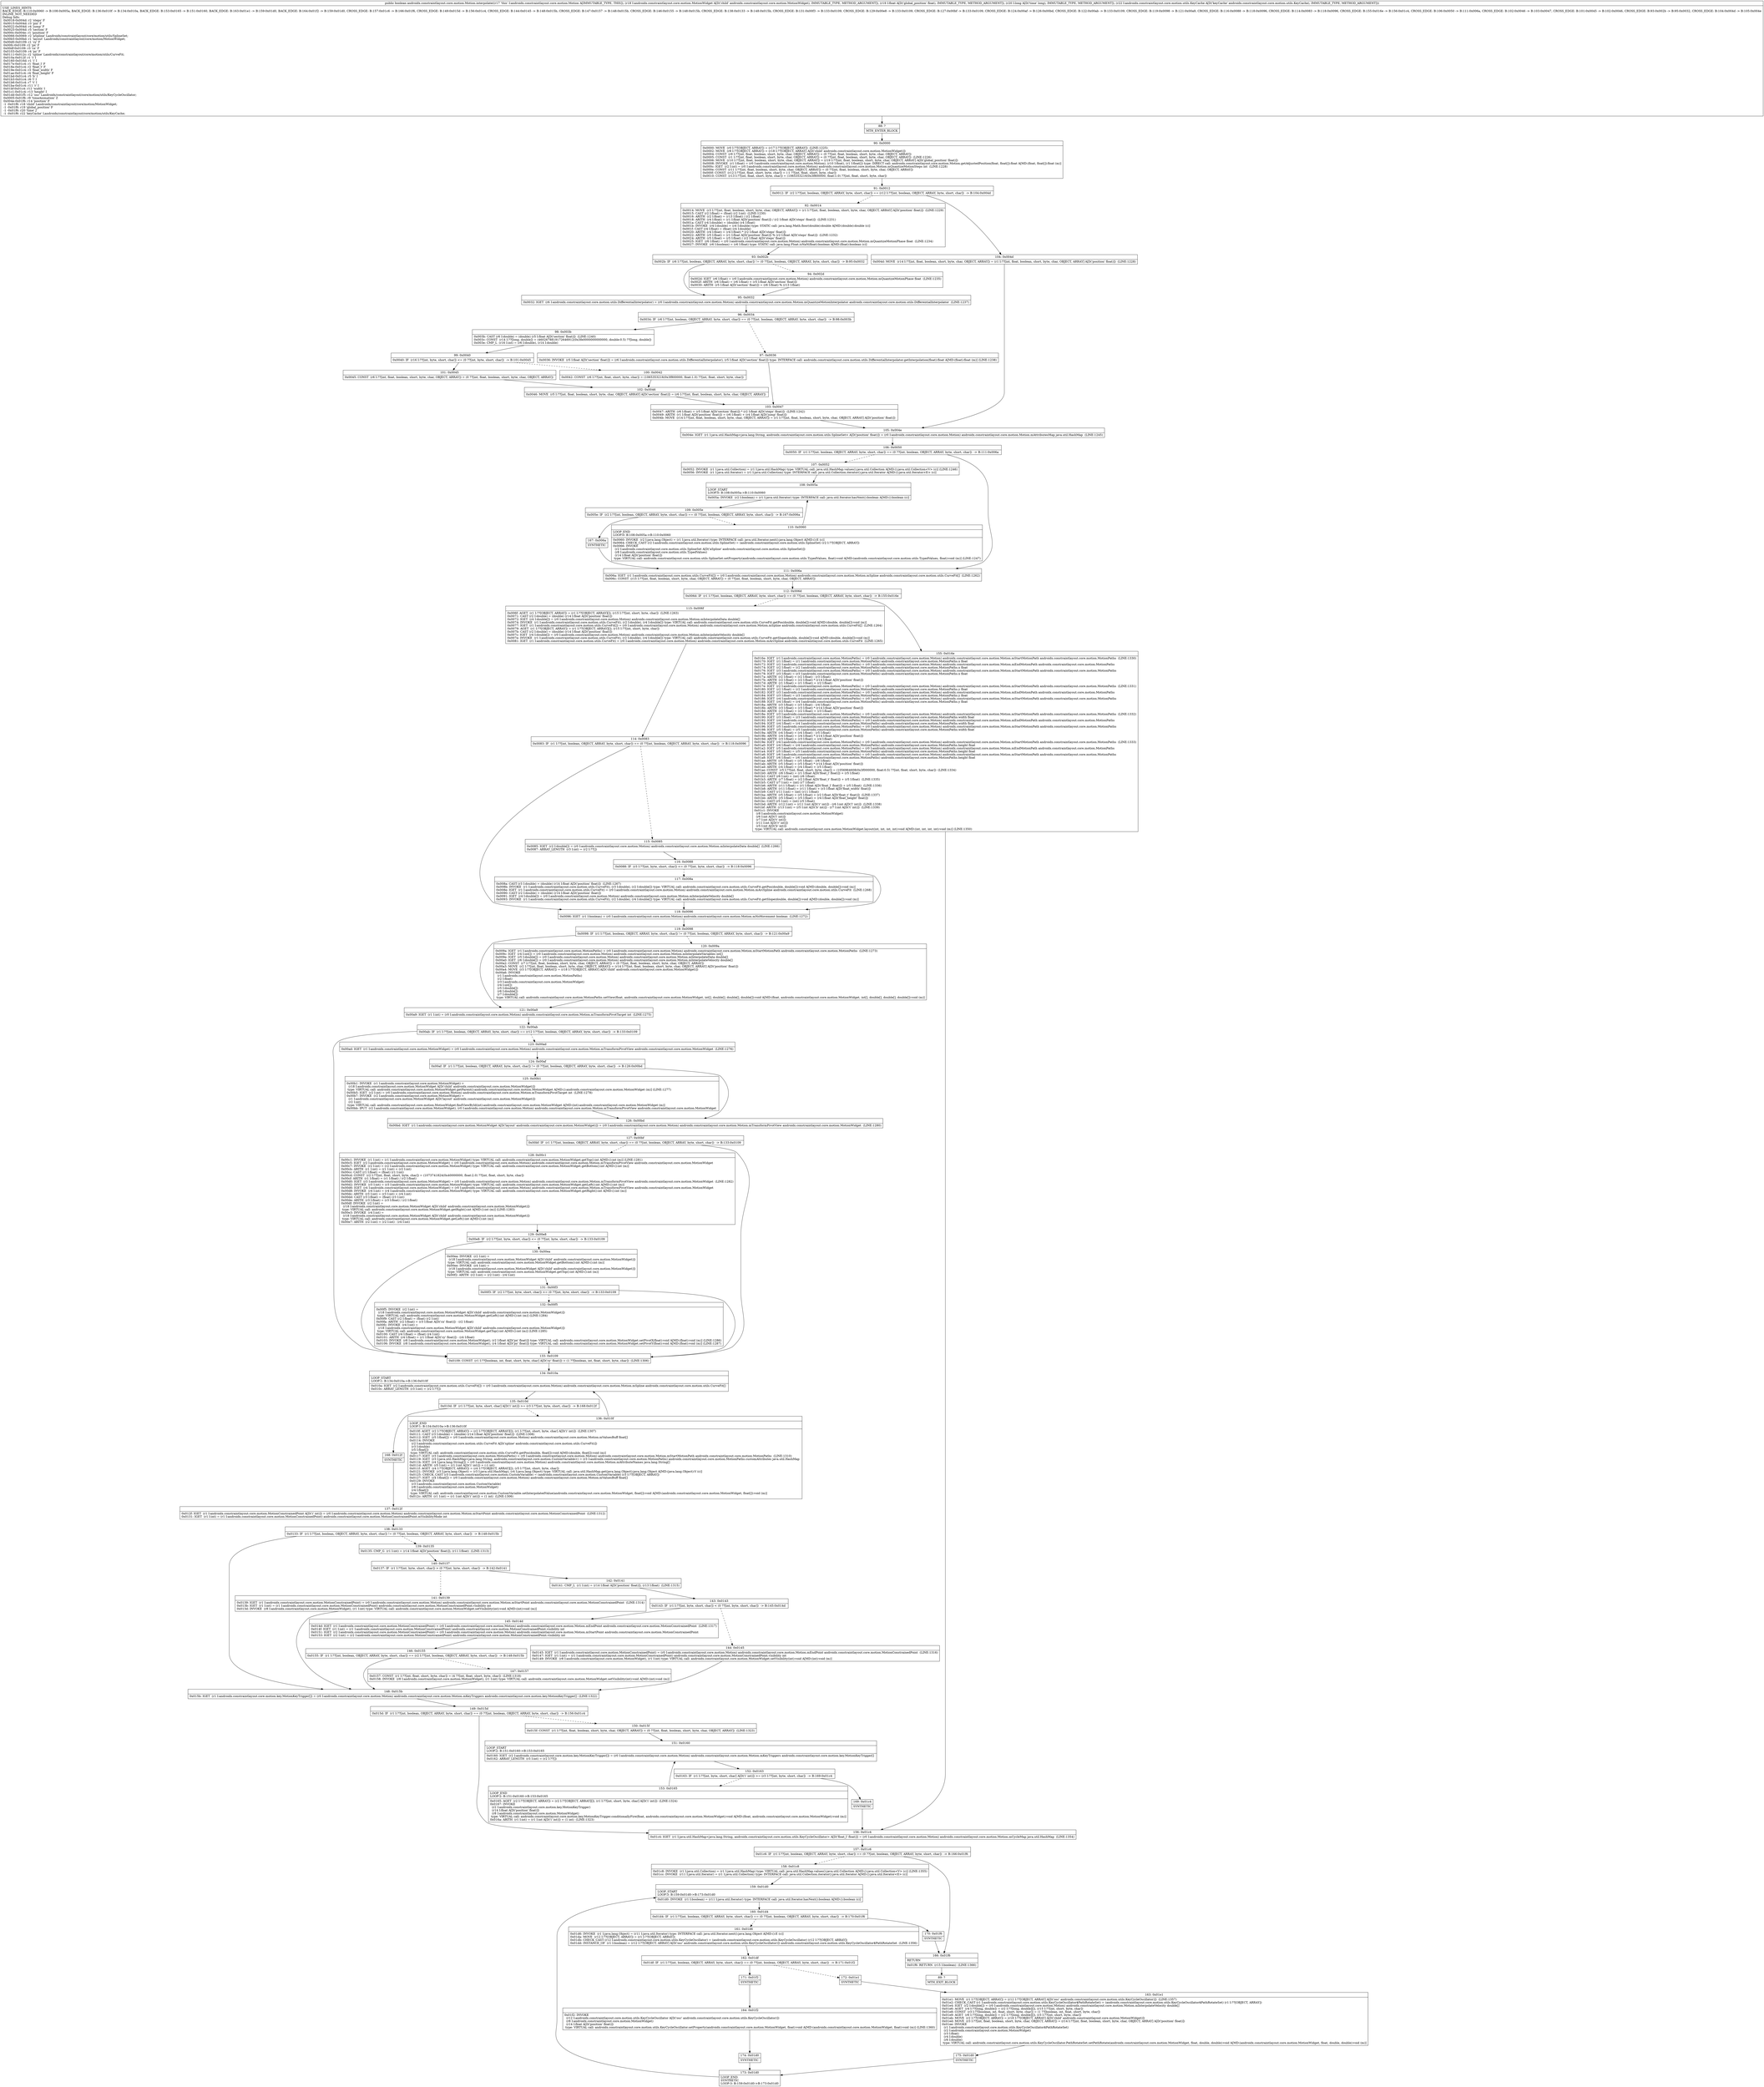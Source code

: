 digraph "CFG forandroidx.constraintlayout.core.motion.Motion.interpolate(Landroidx\/constraintlayout\/core\/motion\/MotionWidget;FJLandroidx\/constraintlayout\/core\/motion\/utils\/KeyCache;)Z" {
Node_88 [shape=record,label="{88\:\ ?|MTH_ENTER_BLOCK\l}"];
Node_90 [shape=record,label="{90\:\ 0x0000|0x0000: MOVE  (r0 I:??[OBJECT, ARRAY]) = (r17 I:??[OBJECT, ARRAY])  (LINE:1225)\l0x0002: MOVE  (r8 I:??[OBJECT, ARRAY]) = (r18 I:??[OBJECT, ARRAY] A[D('child' androidx.constraintlayout.core.motion.MotionWidget)]) \l0x0004: CONST  (r9 I:??[int, float, boolean, short, byte, char, OBJECT, ARRAY]) = (0 ??[int, float, boolean, short, byte, char, OBJECT, ARRAY]) \l0x0005: CONST  (r1 I:??[int, float, boolean, short, byte, char, OBJECT, ARRAY]) = (0 ??[int, float, boolean, short, byte, char, OBJECT, ARRAY])  (LINE:1226)\l0x0006: MOVE  (r10 I:??[int, float, boolean, short, byte, char, OBJECT, ARRAY]) = (r19 I:??[int, float, boolean, short, byte, char, OBJECT, ARRAY] A[D('global_position' float)]) \l0x0008: INVOKE  (r1 I:float) = (r0 I:androidx.constraintlayout.core.motion.Motion), (r10 I:float), (r1 I:float[]) type: DIRECT call: androidx.constraintlayout.core.motion.Motion.getAdjustedPosition(float, float[]):float A[MD:(float, float[]):float (m)]\l0x000c: IGET  (r2 I:int) = (r0 I:androidx.constraintlayout.core.motion.Motion) androidx.constraintlayout.core.motion.Motion.mQuantizeMotionSteps int  (LINE:1228)\l0x000e: CONST  (r11 I:??[int, float, boolean, short, byte, char, OBJECT, ARRAY]) = (0 ??[int, float, boolean, short, byte, char, OBJECT, ARRAY]) \l0x000f: CONST  (r12 I:??[int, float, short, byte, char]) = (\-1 ??[int, float, short, byte, char]) \l0x0010: CONST  (r13 I:??[int, float, short, byte, char]) = (1065353216(0x3f800000, float:1.0) ??[int, float, short, byte, char]) \l}"];
Node_91 [shape=record,label="{91\:\ 0x0012|0x0012: IF  (r2 I:??[int, boolean, OBJECT, ARRAY, byte, short, char]) == (r12 I:??[int, boolean, OBJECT, ARRAY, byte, short, char])  \-\> B:104:0x004d \l}"];
Node_92 [shape=record,label="{92\:\ 0x0014|0x0014: MOVE  (r3 I:??[int, float, boolean, short, byte, char, OBJECT, ARRAY]) = (r1 I:??[int, float, boolean, short, byte, char, OBJECT, ARRAY] A[D('position' float)])  (LINE:1229)\l0x0015: CAST (r2 I:float) = (float) (r2 I:int)  (LINE:1230)\l0x0016: ARITH  (r2 I:float) = (r13 I:float) \/ (r2 I:float) \l0x0018: ARITH  (r4 I:float) = (r1 I:float A[D('position' float)]) \/ (r2 I:float A[D('steps' float)])  (LINE:1231)\l0x001a: CAST (r4 I:double) = (double) (r4 I:float) \l0x001b: INVOKE  (r4 I:double) = (r4 I:double) type: STATIC call: java.lang.Math.floor(double):double A[MD:(double):double (c)]\l0x001f: CAST (r4 I:float) = (float) (r4 I:double) \l0x0020: ARITH  (r4 I:float) = (r4 I:float) * (r2 I:float A[D('steps' float)]) \l0x0022: ARITH  (r5 I:float) = (r1 I:float A[D('position' float)]) % (r2 I:float A[D('steps' float)])  (LINE:1232)\l0x0024: ARITH  (r5 I:float) = (r5 I:float) \/ (r2 I:float A[D('steps' float)]) \l0x0025: IGET  (r6 I:float) = (r0 I:androidx.constraintlayout.core.motion.Motion) androidx.constraintlayout.core.motion.Motion.mQuantizeMotionPhase float  (LINE:1234)\l0x0027: INVOKE  (r6 I:boolean) = (r6 I:float) type: STATIC call: java.lang.Float.isNaN(float):boolean A[MD:(float):boolean (c)]\l}"];
Node_93 [shape=record,label="{93\:\ 0x002b|0x002b: IF  (r6 I:??[int, boolean, OBJECT, ARRAY, byte, short, char]) != (0 ??[int, boolean, OBJECT, ARRAY, byte, short, char])  \-\> B:95:0x0032 \l}"];
Node_94 [shape=record,label="{94\:\ 0x002d|0x002d: IGET  (r6 I:float) = (r0 I:androidx.constraintlayout.core.motion.Motion) androidx.constraintlayout.core.motion.Motion.mQuantizeMotionPhase float  (LINE:1235)\l0x002f: ARITH  (r6 I:float) = (r6 I:float) + (r5 I:float A[D('section' float)]) \l0x0030: ARITH  (r5 I:float A[D('section' float)]) = (r6 I:float) % (r13 I:float) \l}"];
Node_95 [shape=record,label="{95\:\ 0x0032|0x0032: IGET  (r6 I:androidx.constraintlayout.core.motion.utils.DifferentialInterpolator) = (r0 I:androidx.constraintlayout.core.motion.Motion) androidx.constraintlayout.core.motion.Motion.mQuantizeMotionInterpolator androidx.constraintlayout.core.motion.utils.DifferentialInterpolator  (LINE:1237)\l}"];
Node_96 [shape=record,label="{96\:\ 0x0034|0x0034: IF  (r6 I:??[int, boolean, OBJECT, ARRAY, byte, short, char]) == (0 ??[int, boolean, OBJECT, ARRAY, byte, short, char])  \-\> B:98:0x003b \l}"];
Node_97 [shape=record,label="{97\:\ 0x0036|0x0036: INVOKE  (r5 I:float A[D('section' float)]) = (r6 I:androidx.constraintlayout.core.motion.utils.DifferentialInterpolator), (r5 I:float A[D('section' float)]) type: INTERFACE call: androidx.constraintlayout.core.motion.utils.DifferentialInterpolator.getInterpolation(float):float A[MD:(float):float (m)] (LINE:1238)\l}"];
Node_103 [shape=record,label="{103\:\ 0x0047|0x0047: ARITH  (r6 I:float) = (r5 I:float A[D('section' float)]) * (r2 I:float A[D('steps' float)])  (LINE:1242)\l0x0049: ARITH  (r1 I:float A[D('position' float)]) = (r6 I:float) + (r4 I:float A[D('jump' float)]) \l0x004b: MOVE  (r14 I:??[int, float, boolean, short, byte, char, OBJECT, ARRAY]) = (r1 I:??[int, float, boolean, short, byte, char, OBJECT, ARRAY] A[D('position' float)]) \l}"];
Node_105 [shape=record,label="{105\:\ 0x004e|0x004e: IGET  (r1 I:java.util.HashMap\<java.lang.String, androidx.constraintlayout.core.motion.utils.SplineSet\> A[D('position' float)]) = (r0 I:androidx.constraintlayout.core.motion.Motion) androidx.constraintlayout.core.motion.Motion.mAttributesMap java.util.HashMap  (LINE:1245)\l}"];
Node_106 [shape=record,label="{106\:\ 0x0050|0x0050: IF  (r1 I:??[int, boolean, OBJECT, ARRAY, byte, short, char]) == (0 ??[int, boolean, OBJECT, ARRAY, byte, short, char])  \-\> B:111:0x006a \l}"];
Node_107 [shape=record,label="{107\:\ 0x0052|0x0052: INVOKE  (r1 I:java.util.Collection) = (r1 I:java.util.HashMap) type: VIRTUAL call: java.util.HashMap.values():java.util.Collection A[MD:():java.util.Collection\<V\> (c)] (LINE:1246)\l0x0056: INVOKE  (r1 I:java.util.Iterator) = (r1 I:java.util.Collection) type: INTERFACE call: java.util.Collection.iterator():java.util.Iterator A[MD:():java.util.Iterator\<E\> (c)]\l}"];
Node_108 [shape=record,label="{108\:\ 0x005a|LOOP_START\lLOOP:0: B:108:0x005a\-\>B:110:0x0060\l|0x005a: INVOKE  (r2 I:boolean) = (r1 I:java.util.Iterator) type: INTERFACE call: java.util.Iterator.hasNext():boolean A[MD:():boolean (c)]\l}"];
Node_109 [shape=record,label="{109\:\ 0x005e|0x005e: IF  (r2 I:??[int, boolean, OBJECT, ARRAY, byte, short, char]) == (0 ??[int, boolean, OBJECT, ARRAY, byte, short, char])  \-\> B:167:0x006a \l}"];
Node_110 [shape=record,label="{110\:\ 0x0060|LOOP_END\lLOOP:0: B:108:0x005a\-\>B:110:0x0060\l|0x0060: INVOKE  (r2 I:java.lang.Object) = (r1 I:java.util.Iterator) type: INTERFACE call: java.util.Iterator.next():java.lang.Object A[MD:():E (c)]\l0x0064: CHECK_CAST (r2 I:androidx.constraintlayout.core.motion.utils.SplineSet) = (androidx.constraintlayout.core.motion.utils.SplineSet) (r2 I:??[OBJECT, ARRAY]) \l0x0066: INVOKE  \l  (r2 I:androidx.constraintlayout.core.motion.utils.SplineSet A[D('aSpline' androidx.constraintlayout.core.motion.utils.SplineSet)])\l  (r8 I:androidx.constraintlayout.core.motion.utils.TypedValues)\l  (r14 I:float A[D('position' float)])\l type: VIRTUAL call: androidx.constraintlayout.core.motion.utils.SplineSet.setProperty(androidx.constraintlayout.core.motion.utils.TypedValues, float):void A[MD:(androidx.constraintlayout.core.motion.utils.TypedValues, float):void (m)] (LINE:1247)\l}"];
Node_167 [shape=record,label="{167\:\ 0x006a|SYNTHETIC\l}"];
Node_111 [shape=record,label="{111\:\ 0x006a|0x006a: IGET  (r1 I:androidx.constraintlayout.core.motion.utils.CurveFit[]) = (r0 I:androidx.constraintlayout.core.motion.Motion) androidx.constraintlayout.core.motion.Motion.mSpline androidx.constraintlayout.core.motion.utils.CurveFit[]  (LINE:1262)\l0x006c: CONST  (r15 I:??[int, float, boolean, short, byte, char, OBJECT, ARRAY]) = (0 ??[int, float, boolean, short, byte, char, OBJECT, ARRAY]) \l}"];
Node_112 [shape=record,label="{112\:\ 0x006d|0x006d: IF  (r1 I:??[int, boolean, OBJECT, ARRAY, byte, short, char]) == (0 ??[int, boolean, OBJECT, ARRAY, byte, short, char])  \-\> B:155:0x016e \l}"];
Node_113 [shape=record,label="{113\:\ 0x006f|0x006f: AGET  (r1 I:??[OBJECT, ARRAY]) = (r1 I:??[OBJECT, ARRAY][]), (r15 I:??[int, short, byte, char])  (LINE:1263)\l0x0071: CAST (r2 I:double) = (double) (r14 I:float A[D('position' float)]) \l0x0072: IGET  (r4 I:double[]) = (r0 I:androidx.constraintlayout.core.motion.Motion) androidx.constraintlayout.core.motion.Motion.mInterpolateData double[] \l0x0074: INVOKE  (r1 I:androidx.constraintlayout.core.motion.utils.CurveFit), (r2 I:double), (r4 I:double[]) type: VIRTUAL call: androidx.constraintlayout.core.motion.utils.CurveFit.getPos(double, double[]):void A[MD:(double, double[]):void (m)]\l0x0077: IGET  (r1 I:androidx.constraintlayout.core.motion.utils.CurveFit[]) = (r0 I:androidx.constraintlayout.core.motion.Motion) androidx.constraintlayout.core.motion.Motion.mSpline androidx.constraintlayout.core.motion.utils.CurveFit[]  (LINE:1264)\l0x0079: AGET  (r1 I:??[OBJECT, ARRAY]) = (r1 I:??[OBJECT, ARRAY][]), (r15 I:??[int, short, byte, char]) \l0x007b: CAST (r2 I:double) = (double) (r14 I:float A[D('position' float)]) \l0x007c: IGET  (r4 I:double[]) = (r0 I:androidx.constraintlayout.core.motion.Motion) androidx.constraintlayout.core.motion.Motion.mInterpolateVelocity double[] \l0x007e: INVOKE  (r1 I:androidx.constraintlayout.core.motion.utils.CurveFit), (r2 I:double), (r4 I:double[]) type: VIRTUAL call: androidx.constraintlayout.core.motion.utils.CurveFit.getSlope(double, double[]):void A[MD:(double, double[]):void (m)]\l0x0081: IGET  (r1 I:androidx.constraintlayout.core.motion.utils.CurveFit) = (r0 I:androidx.constraintlayout.core.motion.Motion) androidx.constraintlayout.core.motion.Motion.mArcSpline androidx.constraintlayout.core.motion.utils.CurveFit  (LINE:1265)\l}"];
Node_114 [shape=record,label="{114\:\ 0x0083|0x0083: IF  (r1 I:??[int, boolean, OBJECT, ARRAY, byte, short, char]) == (0 ??[int, boolean, OBJECT, ARRAY, byte, short, char])  \-\> B:118:0x0096 \l}"];
Node_115 [shape=record,label="{115\:\ 0x0085|0x0085: IGET  (r2 I:double[]) = (r0 I:androidx.constraintlayout.core.motion.Motion) androidx.constraintlayout.core.motion.Motion.mInterpolateData double[]  (LINE:1266)\l0x0087: ARRAY_LENGTH  (r3 I:int) = (r2 I:??[]) \l}"];
Node_116 [shape=record,label="{116\:\ 0x0088|0x0088: IF  (r3 I:??[int, byte, short, char]) \<= (0 ??[int, byte, short, char])  \-\> B:118:0x0096 \l}"];
Node_117 [shape=record,label="{117\:\ 0x008a|0x008a: CAST (r3 I:double) = (double) (r14 I:float A[D('position' float)])  (LINE:1267)\l0x008b: INVOKE  (r1 I:androidx.constraintlayout.core.motion.utils.CurveFit), (r3 I:double), (r2 I:double[]) type: VIRTUAL call: androidx.constraintlayout.core.motion.utils.CurveFit.getPos(double, double[]):void A[MD:(double, double[]):void (m)]\l0x008e: IGET  (r1 I:androidx.constraintlayout.core.motion.utils.CurveFit) = (r0 I:androidx.constraintlayout.core.motion.Motion) androidx.constraintlayout.core.motion.Motion.mArcSpline androidx.constraintlayout.core.motion.utils.CurveFit  (LINE:1268)\l0x0090: CAST (r2 I:double) = (double) (r14 I:float A[D('position' float)]) \l0x0091: IGET  (r4 I:double[]) = (r0 I:androidx.constraintlayout.core.motion.Motion) androidx.constraintlayout.core.motion.Motion.mInterpolateVelocity double[] \l0x0093: INVOKE  (r1 I:androidx.constraintlayout.core.motion.utils.CurveFit), (r2 I:double), (r4 I:double[]) type: VIRTUAL call: androidx.constraintlayout.core.motion.utils.CurveFit.getSlope(double, double[]):void A[MD:(double, double[]):void (m)]\l}"];
Node_118 [shape=record,label="{118\:\ 0x0096|0x0096: IGET  (r1 I:boolean) = (r0 I:androidx.constraintlayout.core.motion.Motion) androidx.constraintlayout.core.motion.Motion.mNoMovement boolean  (LINE:1272)\l}"];
Node_119 [shape=record,label="{119\:\ 0x0098|0x0098: IF  (r1 I:??[int, boolean, OBJECT, ARRAY, byte, short, char]) != (0 ??[int, boolean, OBJECT, ARRAY, byte, short, char])  \-\> B:121:0x00a9 \l}"];
Node_120 [shape=record,label="{120\:\ 0x009a|0x009a: IGET  (r1 I:androidx.constraintlayout.core.motion.MotionPaths) = (r0 I:androidx.constraintlayout.core.motion.Motion) androidx.constraintlayout.core.motion.Motion.mStartMotionPath androidx.constraintlayout.core.motion.MotionPaths  (LINE:1273)\l0x009c: IGET  (r4 I:int[]) = (r0 I:androidx.constraintlayout.core.motion.Motion) androidx.constraintlayout.core.motion.Motion.mInterpolateVariables int[] \l0x009e: IGET  (r5 I:double[]) = (r0 I:androidx.constraintlayout.core.motion.Motion) androidx.constraintlayout.core.motion.Motion.mInterpolateData double[] \l0x00a0: IGET  (r6 I:double[]) = (r0 I:androidx.constraintlayout.core.motion.Motion) androidx.constraintlayout.core.motion.Motion.mInterpolateVelocity double[] \l0x00a2: CONST  (r7 I:??[int, float, boolean, short, byte, char, OBJECT, ARRAY]) = (0 ??[int, float, boolean, short, byte, char, OBJECT, ARRAY]) \l0x00a3: MOVE  (r2 I:??[int, float, boolean, short, byte, char, OBJECT, ARRAY]) = (r14 I:??[int, float, boolean, short, byte, char, OBJECT, ARRAY] A[D('position' float)]) \l0x00a4: MOVE  (r3 I:??[OBJECT, ARRAY]) = (r18 I:??[OBJECT, ARRAY] A[D('child' androidx.constraintlayout.core.motion.MotionWidget)]) \l0x00a6: INVOKE  \l  (r1 I:androidx.constraintlayout.core.motion.MotionPaths)\l  (r2 I:float)\l  (r3 I:androidx.constraintlayout.core.motion.MotionWidget)\l  (r4 I:int[])\l  (r5 I:double[])\l  (r6 I:double[])\l  (r7 I:double[])\l type: VIRTUAL call: androidx.constraintlayout.core.motion.MotionPaths.setView(float, androidx.constraintlayout.core.motion.MotionWidget, int[], double[], double[], double[]):void A[MD:(float, androidx.constraintlayout.core.motion.MotionWidget, int[], double[], double[], double[]):void (m)]\l}"];
Node_121 [shape=record,label="{121\:\ 0x00a9|0x00a9: IGET  (r1 I:int) = (r0 I:androidx.constraintlayout.core.motion.Motion) androidx.constraintlayout.core.motion.Motion.mTransformPivotTarget int  (LINE:1275)\l}"];
Node_122 [shape=record,label="{122\:\ 0x00ab|0x00ab: IF  (r1 I:??[int, boolean, OBJECT, ARRAY, byte, short, char]) == (r12 I:??[int, boolean, OBJECT, ARRAY, byte, short, char])  \-\> B:133:0x0109 \l}"];
Node_123 [shape=record,label="{123\:\ 0x00ad|0x00ad: IGET  (r1 I:androidx.constraintlayout.core.motion.MotionWidget) = (r0 I:androidx.constraintlayout.core.motion.Motion) androidx.constraintlayout.core.motion.Motion.mTransformPivotView androidx.constraintlayout.core.motion.MotionWidget  (LINE:1276)\l}"];
Node_124 [shape=record,label="{124\:\ 0x00af|0x00af: IF  (r1 I:??[int, boolean, OBJECT, ARRAY, byte, short, char]) != (0 ??[int, boolean, OBJECT, ARRAY, byte, short, char])  \-\> B:126:0x00bd \l}"];
Node_125 [shape=record,label="{125\:\ 0x00b1|0x00b1: INVOKE  (r1 I:androidx.constraintlayout.core.motion.MotionWidget) = \l  (r18 I:androidx.constraintlayout.core.motion.MotionWidget A[D('child' androidx.constraintlayout.core.motion.MotionWidget)])\l type: VIRTUAL call: androidx.constraintlayout.core.motion.MotionWidget.getParent():androidx.constraintlayout.core.motion.MotionWidget A[MD:():androidx.constraintlayout.core.motion.MotionWidget (m)] (LINE:1277)\l0x00b5: IGET  (r2 I:int) = (r0 I:androidx.constraintlayout.core.motion.Motion) androidx.constraintlayout.core.motion.Motion.mTransformPivotTarget int  (LINE:1278)\l0x00b7: INVOKE  (r2 I:androidx.constraintlayout.core.motion.MotionWidget) = \l  (r1 I:androidx.constraintlayout.core.motion.MotionWidget A[D('layout' androidx.constraintlayout.core.motion.MotionWidget)])\l  (r2 I:int)\l type: VIRTUAL call: androidx.constraintlayout.core.motion.MotionWidget.findViewById(int):androidx.constraintlayout.core.motion.MotionWidget A[MD:(int):androidx.constraintlayout.core.motion.MotionWidget (m)]\l0x00bb: IPUT  (r2 I:androidx.constraintlayout.core.motion.MotionWidget), (r0 I:androidx.constraintlayout.core.motion.Motion) androidx.constraintlayout.core.motion.Motion.mTransformPivotView androidx.constraintlayout.core.motion.MotionWidget \l}"];
Node_126 [shape=record,label="{126\:\ 0x00bd|0x00bd: IGET  (r1 I:androidx.constraintlayout.core.motion.MotionWidget A[D('layout' androidx.constraintlayout.core.motion.MotionWidget)]) = (r0 I:androidx.constraintlayout.core.motion.Motion) androidx.constraintlayout.core.motion.Motion.mTransformPivotView androidx.constraintlayout.core.motion.MotionWidget  (LINE:1280)\l}"];
Node_127 [shape=record,label="{127\:\ 0x00bf|0x00bf: IF  (r1 I:??[int, boolean, OBJECT, ARRAY, byte, short, char]) == (0 ??[int, boolean, OBJECT, ARRAY, byte, short, char])  \-\> B:133:0x0109 \l}"];
Node_128 [shape=record,label="{128\:\ 0x00c1|0x00c1: INVOKE  (r1 I:int) = (r1 I:androidx.constraintlayout.core.motion.MotionWidget) type: VIRTUAL call: androidx.constraintlayout.core.motion.MotionWidget.getTop():int A[MD:():int (m)] (LINE:1281)\l0x00c5: IGET  (r2 I:androidx.constraintlayout.core.motion.MotionWidget) = (r0 I:androidx.constraintlayout.core.motion.Motion) androidx.constraintlayout.core.motion.Motion.mTransformPivotView androidx.constraintlayout.core.motion.MotionWidget \l0x00c7: INVOKE  (r2 I:int) = (r2 I:androidx.constraintlayout.core.motion.MotionWidget) type: VIRTUAL call: androidx.constraintlayout.core.motion.MotionWidget.getBottom():int A[MD:():int (m)]\l0x00cb: ARITH  (r1 I:int) = (r1 I:int) + (r2 I:int) \l0x00cc: CAST (r1 I:float) = (float) (r1 I:int) \l0x00cd: CONST  (r2 I:??[int, float, short, byte, char]) = (1073741824(0x40000000, float:2.0) ??[int, float, short, byte, char]) \l0x00cf: ARITH  (r1 I:float) = (r1 I:float) \/ (r2 I:float) \l0x00d0: IGET  (r3 I:androidx.constraintlayout.core.motion.MotionWidget) = (r0 I:androidx.constraintlayout.core.motion.Motion) androidx.constraintlayout.core.motion.Motion.mTransformPivotView androidx.constraintlayout.core.motion.MotionWidget  (LINE:1282)\l0x00d2: INVOKE  (r3 I:int) = (r3 I:androidx.constraintlayout.core.motion.MotionWidget) type: VIRTUAL call: androidx.constraintlayout.core.motion.MotionWidget.getLeft():int A[MD:():int (m)]\l0x00d6: IGET  (r4 I:androidx.constraintlayout.core.motion.MotionWidget) = (r0 I:androidx.constraintlayout.core.motion.Motion) androidx.constraintlayout.core.motion.Motion.mTransformPivotView androidx.constraintlayout.core.motion.MotionWidget \l0x00d8: INVOKE  (r4 I:int) = (r4 I:androidx.constraintlayout.core.motion.MotionWidget) type: VIRTUAL call: androidx.constraintlayout.core.motion.MotionWidget.getRight():int A[MD:():int (m)]\l0x00dc: ARITH  (r3 I:int) = (r3 I:int) + (r4 I:int) \l0x00dd: CAST (r3 I:float) = (float) (r3 I:int) \l0x00de: ARITH  (r3 I:float) = (r3 I:float) \/ (r2 I:float) \l0x00df: INVOKE  (r2 I:int) = \l  (r18 I:androidx.constraintlayout.core.motion.MotionWidget A[D('child' androidx.constraintlayout.core.motion.MotionWidget)])\l type: VIRTUAL call: androidx.constraintlayout.core.motion.MotionWidget.getRight():int A[MD:():int (m)] (LINE:1283)\l0x00e3: INVOKE  (r4 I:int) = \l  (r18 I:androidx.constraintlayout.core.motion.MotionWidget A[D('child' androidx.constraintlayout.core.motion.MotionWidget)])\l type: VIRTUAL call: androidx.constraintlayout.core.motion.MotionWidget.getLeft():int A[MD:():int (m)]\l0x00e7: ARITH  (r2 I:int) = (r2 I:int) \- (r4 I:int) \l}"];
Node_129 [shape=record,label="{129\:\ 0x00e8|0x00e8: IF  (r2 I:??[int, byte, short, char]) \<= (0 ??[int, byte, short, char])  \-\> B:133:0x0109 \l}"];
Node_130 [shape=record,label="{130\:\ 0x00ea|0x00ea: INVOKE  (r2 I:int) = \l  (r18 I:androidx.constraintlayout.core.motion.MotionWidget A[D('child' androidx.constraintlayout.core.motion.MotionWidget)])\l type: VIRTUAL call: androidx.constraintlayout.core.motion.MotionWidget.getBottom():int A[MD:():int (m)]\l0x00ee: INVOKE  (r4 I:int) = \l  (r18 I:androidx.constraintlayout.core.motion.MotionWidget A[D('child' androidx.constraintlayout.core.motion.MotionWidget)])\l type: VIRTUAL call: androidx.constraintlayout.core.motion.MotionWidget.getTop():int A[MD:():int (m)]\l0x00f2: ARITH  (r2 I:int) = (r2 I:int) \- (r4 I:int) \l}"];
Node_131 [shape=record,label="{131\:\ 0x00f3|0x00f3: IF  (r2 I:??[int, byte, short, char]) \<= (0 ??[int, byte, short, char])  \-\> B:133:0x0109 \l}"];
Node_132 [shape=record,label="{132\:\ 0x00f5|0x00f5: INVOKE  (r2 I:int) = \l  (r18 I:androidx.constraintlayout.core.motion.MotionWidget A[D('child' androidx.constraintlayout.core.motion.MotionWidget)])\l type: VIRTUAL call: androidx.constraintlayout.core.motion.MotionWidget.getLeft():int A[MD:():int (m)] (LINE:1284)\l0x00f9: CAST (r2 I:float) = (float) (r2 I:int) \l0x00fa: ARITH  (r2 I:float) = (r3 I:float A[D('cx' float)]) \- (r2 I:float) \l0x00fc: INVOKE  (r4 I:int) = \l  (r18 I:androidx.constraintlayout.core.motion.MotionWidget A[D('child' androidx.constraintlayout.core.motion.MotionWidget)])\l type: VIRTUAL call: androidx.constraintlayout.core.motion.MotionWidget.getTop():int A[MD:():int (m)] (LINE:1285)\l0x0100: CAST (r4 I:float) = (float) (r4 I:int) \l0x0101: ARITH  (r4 I:float) = (r1 I:float A[D('cy' float)]) \- (r4 I:float) \l0x0103: INVOKE  (r8 I:androidx.constraintlayout.core.motion.MotionWidget), (r2 I:float A[D('px' float)]) type: VIRTUAL call: androidx.constraintlayout.core.motion.MotionWidget.setPivotX(float):void A[MD:(float):void (m)] (LINE:1286)\l0x0106: INVOKE  (r8 I:androidx.constraintlayout.core.motion.MotionWidget), (r4 I:float A[D('py' float)]) type: VIRTUAL call: androidx.constraintlayout.core.motion.MotionWidget.setPivotY(float):void A[MD:(float):void (m)] (LINE:1287)\l}"];
Node_133 [shape=record,label="{133\:\ 0x0109|0x0109: CONST  (r1 I:??[boolean, int, float, short, byte, char] A[D('cy' float)]) = (1 ??[boolean, int, float, short, byte, char])  (LINE:1306)\l}"];
Node_134 [shape=record,label="{134\:\ 0x010a|LOOP_START\lLOOP:1: B:134:0x010a\-\>B:136:0x010f\l|0x010a: IGET  (r2 I:androidx.constraintlayout.core.motion.utils.CurveFit[]) = (r0 I:androidx.constraintlayout.core.motion.Motion) androidx.constraintlayout.core.motion.Motion.mSpline androidx.constraintlayout.core.motion.utils.CurveFit[] \l0x010c: ARRAY_LENGTH  (r3 I:int) = (r2 I:??[]) \l}"];
Node_135 [shape=record,label="{135\:\ 0x010d|0x010d: IF  (r1 I:??[int, byte, short, char] A[D('i' int)]) \>= (r3 I:??[int, byte, short, char])  \-\> B:168:0x012f \l}"];
Node_136 [shape=record,label="{136\:\ 0x010f|LOOP_END\lLOOP:1: B:134:0x010a\-\>B:136:0x010f\l|0x010f: AGET  (r2 I:??[OBJECT, ARRAY]) = (r2 I:??[OBJECT, ARRAY][]), (r1 I:??[int, short, byte, char] A[D('i' int)])  (LINE:1307)\l0x0111: CAST (r3 I:double) = (double) (r14 I:float A[D('position' float)])  (LINE:1308)\l0x0112: IGET  (r5 I:float[]) = (r0 I:androidx.constraintlayout.core.motion.Motion) androidx.constraintlayout.core.motion.Motion.mValuesBuff float[] \l0x0114: INVOKE  \l  (r2 I:androidx.constraintlayout.core.motion.utils.CurveFit A[D('spline' androidx.constraintlayout.core.motion.utils.CurveFit)])\l  (r3 I:double)\l  (r5 I:float[])\l type: VIRTUAL call: androidx.constraintlayout.core.motion.utils.CurveFit.getPos(double, float[]):void A[MD:(double, float[]):void (m)]\l0x0117: IGET  (r3 I:androidx.constraintlayout.core.motion.MotionPaths) = (r0 I:androidx.constraintlayout.core.motion.Motion) androidx.constraintlayout.core.motion.Motion.mStartMotionPath androidx.constraintlayout.core.motion.MotionPaths  (LINE:1310)\l0x0119: IGET  (r3 I:java.util.HashMap\<java.lang.String, androidx.constraintlayout.core.motion.CustomVariable\>) = (r3 I:androidx.constraintlayout.core.motion.MotionPaths) androidx.constraintlayout.core.motion.MotionPaths.customAttributes java.util.HashMap \l0x011b: IGET  (r4 I:java.lang.String[]) = (r0 I:androidx.constraintlayout.core.motion.Motion) androidx.constraintlayout.core.motion.Motion.mAttributeNames java.lang.String[] \l0x011d: ARITH  (r5 I:int) = (r1 I:int A[D('i' int)]) + (\-1 int) \l0x011f: AGET  (r4 I:??[OBJECT, ARRAY]) = (r4 I:??[OBJECT, ARRAY][]), (r5 I:??[int, short, byte, char]) \l0x0121: INVOKE  (r3 I:java.lang.Object) = (r3 I:java.util.HashMap), (r4 I:java.lang.Object) type: VIRTUAL call: java.util.HashMap.get(java.lang.Object):java.lang.Object A[MD:(java.lang.Object):V (c)]\l0x0125: CHECK_CAST (r3 I:androidx.constraintlayout.core.motion.CustomVariable) = (androidx.constraintlayout.core.motion.CustomVariable) (r3 I:??[OBJECT, ARRAY]) \l0x0127: IGET  (r4 I:float[]) = (r0 I:androidx.constraintlayout.core.motion.Motion) androidx.constraintlayout.core.motion.Motion.mValuesBuff float[] \l0x0129: INVOKE  \l  (r3 I:androidx.constraintlayout.core.motion.CustomVariable)\l  (r8 I:androidx.constraintlayout.core.motion.MotionWidget)\l  (r4 I:float[])\l type: VIRTUAL call: androidx.constraintlayout.core.motion.CustomVariable.setInterpolatedValue(androidx.constraintlayout.core.motion.MotionWidget, float[]):void A[MD:(androidx.constraintlayout.core.motion.MotionWidget, float[]):void (m)]\l0x012c: ARITH  (r1 I:int) = (r1 I:int A[D('i' int)]) + (1 int)  (LINE:1306)\l}"];
Node_168 [shape=record,label="{168\:\ 0x012f|SYNTHETIC\l}"];
Node_137 [shape=record,label="{137\:\ 0x012f|0x012f: IGET  (r1 I:androidx.constraintlayout.core.motion.MotionConstrainedPoint A[D('i' int)]) = (r0 I:androidx.constraintlayout.core.motion.Motion) androidx.constraintlayout.core.motion.Motion.mStartPoint androidx.constraintlayout.core.motion.MotionConstrainedPoint  (LINE:1312)\l0x0131: IGET  (r1 I:int) = (r1 I:androidx.constraintlayout.core.motion.MotionConstrainedPoint) androidx.constraintlayout.core.motion.MotionConstrainedPoint.mVisibilityMode int \l}"];
Node_138 [shape=record,label="{138\:\ 0x0133|0x0133: IF  (r1 I:??[int, boolean, OBJECT, ARRAY, byte, short, char]) != (0 ??[int, boolean, OBJECT, ARRAY, byte, short, char])  \-\> B:148:0x015b \l}"];
Node_139 [shape=record,label="{139\:\ 0x0135|0x0135: CMP_G  (r1 I:int) = (r14 I:float A[D('position' float)]), (r11 I:float)  (LINE:1313)\l}"];
Node_140 [shape=record,label="{140\:\ 0x0137|0x0137: IF  (r1 I:??[int, byte, short, char]) \> (0 ??[int, byte, short, char])  \-\> B:142:0x0141 \l}"];
Node_141 [shape=record,label="{141\:\ 0x0139|0x0139: IGET  (r1 I:androidx.constraintlayout.core.motion.MotionConstrainedPoint) = (r0 I:androidx.constraintlayout.core.motion.Motion) androidx.constraintlayout.core.motion.Motion.mStartPoint androidx.constraintlayout.core.motion.MotionConstrainedPoint  (LINE:1314)\l0x013b: IGET  (r1 I:int) = (r1 I:androidx.constraintlayout.core.motion.MotionConstrainedPoint) androidx.constraintlayout.core.motion.MotionConstrainedPoint.visibility int \l0x013d: INVOKE  (r8 I:androidx.constraintlayout.core.motion.MotionWidget), (r1 I:int) type: VIRTUAL call: androidx.constraintlayout.core.motion.MotionWidget.setVisibility(int):void A[MD:(int):void (m)]\l}"];
Node_142 [shape=record,label="{142\:\ 0x0141|0x0141: CMP_L  (r1 I:int) = (r14 I:float A[D('position' float)]), (r13 I:float)  (LINE:1315)\l}"];
Node_143 [shape=record,label="{143\:\ 0x0143|0x0143: IF  (r1 I:??[int, byte, short, char]) \< (0 ??[int, byte, short, char])  \-\> B:145:0x014d \l}"];
Node_144 [shape=record,label="{144\:\ 0x0145|0x0145: IGET  (r1 I:androidx.constraintlayout.core.motion.MotionConstrainedPoint) = (r0 I:androidx.constraintlayout.core.motion.Motion) androidx.constraintlayout.core.motion.Motion.mEndPoint androidx.constraintlayout.core.motion.MotionConstrainedPoint  (LINE:1316)\l0x0147: IGET  (r1 I:int) = (r1 I:androidx.constraintlayout.core.motion.MotionConstrainedPoint) androidx.constraintlayout.core.motion.MotionConstrainedPoint.visibility int \l0x0149: INVOKE  (r8 I:androidx.constraintlayout.core.motion.MotionWidget), (r1 I:int) type: VIRTUAL call: androidx.constraintlayout.core.motion.MotionWidget.setVisibility(int):void A[MD:(int):void (m)]\l}"];
Node_145 [shape=record,label="{145\:\ 0x014d|0x014d: IGET  (r1 I:androidx.constraintlayout.core.motion.MotionConstrainedPoint) = (r0 I:androidx.constraintlayout.core.motion.Motion) androidx.constraintlayout.core.motion.Motion.mEndPoint androidx.constraintlayout.core.motion.MotionConstrainedPoint  (LINE:1317)\l0x014f: IGET  (r1 I:int) = (r1 I:androidx.constraintlayout.core.motion.MotionConstrainedPoint) androidx.constraintlayout.core.motion.MotionConstrainedPoint.visibility int \l0x0151: IGET  (r2 I:androidx.constraintlayout.core.motion.MotionConstrainedPoint) = (r0 I:androidx.constraintlayout.core.motion.Motion) androidx.constraintlayout.core.motion.Motion.mStartPoint androidx.constraintlayout.core.motion.MotionConstrainedPoint \l0x0153: IGET  (r2 I:int) = (r2 I:androidx.constraintlayout.core.motion.MotionConstrainedPoint) androidx.constraintlayout.core.motion.MotionConstrainedPoint.visibility int \l}"];
Node_146 [shape=record,label="{146\:\ 0x0155|0x0155: IF  (r1 I:??[int, boolean, OBJECT, ARRAY, byte, short, char]) == (r2 I:??[int, boolean, OBJECT, ARRAY, byte, short, char])  \-\> B:148:0x015b \l}"];
Node_147 [shape=record,label="{147\:\ 0x0157|0x0157: CONST  (r1 I:??[int, float, short, byte, char]) = (4 ??[int, float, short, byte, char])  (LINE:1318)\l0x0158: INVOKE  (r8 I:androidx.constraintlayout.core.motion.MotionWidget), (r1 I:int) type: VIRTUAL call: androidx.constraintlayout.core.motion.MotionWidget.setVisibility(int):void A[MD:(int):void (m)]\l}"];
Node_148 [shape=record,label="{148\:\ 0x015b|0x015b: IGET  (r1 I:androidx.constraintlayout.core.motion.key.MotionKeyTrigger[]) = (r0 I:androidx.constraintlayout.core.motion.Motion) androidx.constraintlayout.core.motion.Motion.mKeyTriggers androidx.constraintlayout.core.motion.key.MotionKeyTrigger[]  (LINE:1322)\l}"];
Node_149 [shape=record,label="{149\:\ 0x015d|0x015d: IF  (r1 I:??[int, boolean, OBJECT, ARRAY, byte, short, char]) == (0 ??[int, boolean, OBJECT, ARRAY, byte, short, char])  \-\> B:156:0x01c4 \l}"];
Node_150 [shape=record,label="{150\:\ 0x015f|0x015f: CONST  (r1 I:??[int, float, boolean, short, byte, char, OBJECT, ARRAY]) = (0 ??[int, float, boolean, short, byte, char, OBJECT, ARRAY])  (LINE:1323)\l}"];
Node_151 [shape=record,label="{151\:\ 0x0160|LOOP_START\lLOOP:2: B:151:0x0160\-\>B:153:0x0165\l|0x0160: IGET  (r2 I:androidx.constraintlayout.core.motion.key.MotionKeyTrigger[]) = (r0 I:androidx.constraintlayout.core.motion.Motion) androidx.constraintlayout.core.motion.Motion.mKeyTriggers androidx.constraintlayout.core.motion.key.MotionKeyTrigger[] \l0x0162: ARRAY_LENGTH  (r3 I:int) = (r2 I:??[]) \l}"];
Node_152 [shape=record,label="{152\:\ 0x0163|0x0163: IF  (r1 I:??[int, byte, short, char] A[D('i' int)]) \>= (r3 I:??[int, byte, short, char])  \-\> B:169:0x01c4 \l}"];
Node_153 [shape=record,label="{153\:\ 0x0165|LOOP_END\lLOOP:2: B:151:0x0160\-\>B:153:0x0165\l|0x0165: AGET  (r2 I:??[OBJECT, ARRAY]) = (r2 I:??[OBJECT, ARRAY][]), (r1 I:??[int, short, byte, char] A[D('i' int)])  (LINE:1324)\l0x0167: INVOKE  \l  (r2 I:androidx.constraintlayout.core.motion.key.MotionKeyTrigger)\l  (r14 I:float A[D('position' float)])\l  (r8 I:androidx.constraintlayout.core.motion.MotionWidget)\l type: VIRTUAL call: androidx.constraintlayout.core.motion.key.MotionKeyTrigger.conditionallyFire(float, androidx.constraintlayout.core.motion.MotionWidget):void A[MD:(float, androidx.constraintlayout.core.motion.MotionWidget):void (m)]\l0x016a: ARITH  (r1 I:int) = (r1 I:int A[D('i' int)]) + (1 int)  (LINE:1323)\l}"];
Node_169 [shape=record,label="{169\:\ 0x01c4|SYNTHETIC\l}"];
Node_156 [shape=record,label="{156\:\ 0x01c4|0x01c4: IGET  (r1 I:java.util.HashMap\<java.lang.String, androidx.constraintlayout.core.motion.utils.KeyCycleOscillator\> A[D('float_l' float)]) = (r0 I:androidx.constraintlayout.core.motion.Motion) androidx.constraintlayout.core.motion.Motion.mCycleMap java.util.HashMap  (LINE:1354)\l}"];
Node_157 [shape=record,label="{157\:\ 0x01c6|0x01c6: IF  (r1 I:??[int, boolean, OBJECT, ARRAY, byte, short, char]) == (0 ??[int, boolean, OBJECT, ARRAY, byte, short, char])  \-\> B:166:0x01f6 \l}"];
Node_158 [shape=record,label="{158\:\ 0x01c8|0x01c8: INVOKE  (r1 I:java.util.Collection) = (r1 I:java.util.HashMap) type: VIRTUAL call: java.util.HashMap.values():java.util.Collection A[MD:():java.util.Collection\<V\> (c)] (LINE:1355)\l0x01cc: INVOKE  (r11 I:java.util.Iterator) = (r1 I:java.util.Collection) type: INTERFACE call: java.util.Collection.iterator():java.util.Iterator A[MD:():java.util.Iterator\<E\> (c)]\l}"];
Node_159 [shape=record,label="{159\:\ 0x01d0|LOOP_START\lLOOP:3: B:159:0x01d0\-\>B:173:0x01d0\l|0x01d0: INVOKE  (r1 I:boolean) = (r11 I:java.util.Iterator) type: INTERFACE call: java.util.Iterator.hasNext():boolean A[MD:():boolean (c)]\l}"];
Node_160 [shape=record,label="{160\:\ 0x01d4|0x01d4: IF  (r1 I:??[int, boolean, OBJECT, ARRAY, byte, short, char]) == (0 ??[int, boolean, OBJECT, ARRAY, byte, short, char])  \-\> B:170:0x01f6 \l}"];
Node_161 [shape=record,label="{161\:\ 0x01d6|0x01d6: INVOKE  (r1 I:java.lang.Object) = (r11 I:java.util.Iterator) type: INTERFACE call: java.util.Iterator.next():java.lang.Object A[MD:():E (c)]\l0x01da: MOVE  (r12 I:??[OBJECT, ARRAY]) = (r1 I:??[OBJECT, ARRAY]) \l0x01db: CHECK_CAST (r12 I:androidx.constraintlayout.core.motion.utils.KeyCycleOscillator) = (androidx.constraintlayout.core.motion.utils.KeyCycleOscillator) (r12 I:??[OBJECT, ARRAY]) \l0x01dd: INSTANCE_OF  (r1 I:boolean) = (r12 I:??[OBJECT, ARRAY] A[D('osc' androidx.constraintlayout.core.motion.utils.KeyCycleOscillator)]) androidx.constraintlayout.core.motion.utils.KeyCycleOscillator$PathRotateSet  (LINE:1356)\l}"];
Node_162 [shape=record,label="{162\:\ 0x01df|0x01df: IF  (r1 I:??[int, boolean, OBJECT, ARRAY, byte, short, char]) == (0 ??[int, boolean, OBJECT, ARRAY, byte, short, char])  \-\> B:171:0x01f2 \l}"];
Node_171 [shape=record,label="{171\:\ 0x01f2|SYNTHETIC\l}"];
Node_164 [shape=record,label="{164\:\ 0x01f2|0x01f2: INVOKE  \l  (r12 I:androidx.constraintlayout.core.motion.utils.KeyCycleOscillator A[D('osc' androidx.constraintlayout.core.motion.utils.KeyCycleOscillator)])\l  (r8 I:androidx.constraintlayout.core.motion.MotionWidget)\l  (r14 I:float A[D('position' float)])\l type: VIRTUAL call: androidx.constraintlayout.core.motion.utils.KeyCycleOscillator.setProperty(androidx.constraintlayout.core.motion.MotionWidget, float):void A[MD:(androidx.constraintlayout.core.motion.MotionWidget, float):void (m)] (LINE:1360)\l}"];
Node_174 [shape=record,label="{174\:\ 0x01d0|SYNTHETIC\l}"];
Node_173 [shape=record,label="{173\:\ 0x01d0|LOOP_END\lSYNTHETIC\lLOOP:3: B:159:0x01d0\-\>B:173:0x01d0\l}"];
Node_172 [shape=record,label="{172\:\ 0x01e1|SYNTHETIC\l}"];
Node_163 [shape=record,label="{163\:\ 0x01e1|0x01e1: MOVE  (r1 I:??[OBJECT, ARRAY]) = (r12 I:??[OBJECT, ARRAY] A[D('osc' androidx.constraintlayout.core.motion.utils.KeyCycleOscillator)])  (LINE:1357)\l0x01e2: CHECK_CAST (r1 I:androidx.constraintlayout.core.motion.utils.KeyCycleOscillator$PathRotateSet) = (androidx.constraintlayout.core.motion.utils.KeyCycleOscillator$PathRotateSet) (r1 I:??[OBJECT, ARRAY]) \l0x01e4: IGET  (r2 I:double[]) = (r0 I:androidx.constraintlayout.core.motion.Motion) androidx.constraintlayout.core.motion.Motion.mInterpolateVelocity double[] \l0x01e6: AGET  (r4 I:??[long, double]) = (r2 I:??[long, double][]), (r15 I:??[int, short, byte, char]) \l0x01e8: CONST  (r3 I:??[boolean, int, float, short, byte, char]) = (1 ??[boolean, int, float, short, byte, char]) \l0x01e9: AGET  (r6 I:??[long, double]) = (r2 I:??[long, double][]), (r3 I:??[int, short, byte, char]) \l0x01eb: MOVE  (r2 I:??[OBJECT, ARRAY]) = (r18 I:??[OBJECT, ARRAY] A[D('child' androidx.constraintlayout.core.motion.MotionWidget)]) \l0x01ed: MOVE  (r3 I:??[int, float, boolean, short, byte, char, OBJECT, ARRAY]) = (r14 I:??[int, float, boolean, short, byte, char, OBJECT, ARRAY] A[D('position' float)]) \l0x01ee: INVOKE  \l  (r1 I:androidx.constraintlayout.core.motion.utils.KeyCycleOscillator$PathRotateSet)\l  (r2 I:androidx.constraintlayout.core.motion.MotionWidget)\l  (r3 I:float)\l  (r4 I:double)\l  (r6 I:double)\l type: VIRTUAL call: androidx.constraintlayout.core.motion.utils.KeyCycleOscillator.PathRotateSet.setPathRotate(androidx.constraintlayout.core.motion.MotionWidget, float, double, double):void A[MD:(androidx.constraintlayout.core.motion.MotionWidget, float, double, double):void (m)]\l}"];
Node_175 [shape=record,label="{175\:\ 0x01d0|SYNTHETIC\l}"];
Node_170 [shape=record,label="{170\:\ 0x01f6|SYNTHETIC\l}"];
Node_166 [shape=record,label="{166\:\ 0x01f6|RETURN\l|0x01f6: RETURN  (r15 I:boolean)  (LINE:1366)\l}"];
Node_89 [shape=record,label="{89\:\ ?|MTH_EXIT_BLOCK\l}"];
Node_155 [shape=record,label="{155\:\ 0x016e|0x016e: IGET  (r1 I:androidx.constraintlayout.core.motion.MotionPaths) = (r0 I:androidx.constraintlayout.core.motion.Motion) androidx.constraintlayout.core.motion.Motion.mStartMotionPath androidx.constraintlayout.core.motion.MotionPaths  (LINE:1330)\l0x0170: IGET  (r1 I:float) = (r1 I:androidx.constraintlayout.core.motion.MotionPaths) androidx.constraintlayout.core.motion.MotionPaths.x float \l0x0172: IGET  (r2 I:androidx.constraintlayout.core.motion.MotionPaths) = (r0 I:androidx.constraintlayout.core.motion.Motion) androidx.constraintlayout.core.motion.Motion.mEndMotionPath androidx.constraintlayout.core.motion.MotionPaths \l0x0174: IGET  (r2 I:float) = (r2 I:androidx.constraintlayout.core.motion.MotionPaths) androidx.constraintlayout.core.motion.MotionPaths.x float \l0x0176: IGET  (r3 I:androidx.constraintlayout.core.motion.MotionPaths) = (r0 I:androidx.constraintlayout.core.motion.Motion) androidx.constraintlayout.core.motion.Motion.mStartMotionPath androidx.constraintlayout.core.motion.MotionPaths \l0x0178: IGET  (r3 I:float) = (r3 I:androidx.constraintlayout.core.motion.MotionPaths) androidx.constraintlayout.core.motion.MotionPaths.x float \l0x017a: ARITH  (r2 I:float) = (r2 I:float) \- (r3 I:float) \l0x017b: ARITH  (r2 I:float) = (r2 I:float) * (r14 I:float A[D('position' float)]) \l0x017d: ARITH  (r1 I:float) = (r1 I:float) + (r2 I:float) \l0x017e: IGET  (r2 I:androidx.constraintlayout.core.motion.MotionPaths) = (r0 I:androidx.constraintlayout.core.motion.Motion) androidx.constraintlayout.core.motion.Motion.mStartMotionPath androidx.constraintlayout.core.motion.MotionPaths  (LINE:1331)\l0x0180: IGET  (r2 I:float) = (r2 I:androidx.constraintlayout.core.motion.MotionPaths) androidx.constraintlayout.core.motion.MotionPaths.y float \l0x0182: IGET  (r3 I:androidx.constraintlayout.core.motion.MotionPaths) = (r0 I:androidx.constraintlayout.core.motion.Motion) androidx.constraintlayout.core.motion.Motion.mEndMotionPath androidx.constraintlayout.core.motion.MotionPaths \l0x0184: IGET  (r3 I:float) = (r3 I:androidx.constraintlayout.core.motion.MotionPaths) androidx.constraintlayout.core.motion.MotionPaths.y float \l0x0186: IGET  (r4 I:androidx.constraintlayout.core.motion.MotionPaths) = (r0 I:androidx.constraintlayout.core.motion.Motion) androidx.constraintlayout.core.motion.Motion.mStartMotionPath androidx.constraintlayout.core.motion.MotionPaths \l0x0188: IGET  (r4 I:float) = (r4 I:androidx.constraintlayout.core.motion.MotionPaths) androidx.constraintlayout.core.motion.MotionPaths.y float \l0x018a: ARITH  (r3 I:float) = (r3 I:float) \- (r4 I:float) \l0x018b: ARITH  (r3 I:float) = (r3 I:float) * (r14 I:float A[D('position' float)]) \l0x018d: ARITH  (r2 I:float) = (r2 I:float) + (r3 I:float) \l0x018e: IGET  (r3 I:androidx.constraintlayout.core.motion.MotionPaths) = (r0 I:androidx.constraintlayout.core.motion.Motion) androidx.constraintlayout.core.motion.Motion.mStartMotionPath androidx.constraintlayout.core.motion.MotionPaths  (LINE:1332)\l0x0190: IGET  (r3 I:float) = (r3 I:androidx.constraintlayout.core.motion.MotionPaths) androidx.constraintlayout.core.motion.MotionPaths.width float \l0x0192: IGET  (r4 I:androidx.constraintlayout.core.motion.MotionPaths) = (r0 I:androidx.constraintlayout.core.motion.Motion) androidx.constraintlayout.core.motion.Motion.mEndMotionPath androidx.constraintlayout.core.motion.MotionPaths \l0x0194: IGET  (r4 I:float) = (r4 I:androidx.constraintlayout.core.motion.MotionPaths) androidx.constraintlayout.core.motion.MotionPaths.width float \l0x0196: IGET  (r5 I:androidx.constraintlayout.core.motion.MotionPaths) = (r0 I:androidx.constraintlayout.core.motion.Motion) androidx.constraintlayout.core.motion.Motion.mStartMotionPath androidx.constraintlayout.core.motion.MotionPaths \l0x0198: IGET  (r5 I:float) = (r5 I:androidx.constraintlayout.core.motion.MotionPaths) androidx.constraintlayout.core.motion.MotionPaths.width float \l0x019a: ARITH  (r4 I:float) = (r4 I:float) \- (r5 I:float) \l0x019b: ARITH  (r4 I:float) = (r4 I:float) * (r14 I:float A[D('position' float)]) \l0x019d: ARITH  (r3 I:float) = (r3 I:float) + (r4 I:float) \l0x019e: IGET  (r4 I:androidx.constraintlayout.core.motion.MotionPaths) = (r0 I:androidx.constraintlayout.core.motion.Motion) androidx.constraintlayout.core.motion.Motion.mStartMotionPath androidx.constraintlayout.core.motion.MotionPaths  (LINE:1333)\l0x01a0: IGET  (r4 I:float) = (r4 I:androidx.constraintlayout.core.motion.MotionPaths) androidx.constraintlayout.core.motion.MotionPaths.height float \l0x01a2: IGET  (r5 I:androidx.constraintlayout.core.motion.MotionPaths) = (r0 I:androidx.constraintlayout.core.motion.Motion) androidx.constraintlayout.core.motion.Motion.mEndMotionPath androidx.constraintlayout.core.motion.MotionPaths \l0x01a4: IGET  (r5 I:float) = (r5 I:androidx.constraintlayout.core.motion.MotionPaths) androidx.constraintlayout.core.motion.MotionPaths.height float \l0x01a6: IGET  (r6 I:androidx.constraintlayout.core.motion.MotionPaths) = (r0 I:androidx.constraintlayout.core.motion.Motion) androidx.constraintlayout.core.motion.Motion.mStartMotionPath androidx.constraintlayout.core.motion.MotionPaths \l0x01a8: IGET  (r6 I:float) = (r6 I:androidx.constraintlayout.core.motion.MotionPaths) androidx.constraintlayout.core.motion.MotionPaths.height float \l0x01aa: ARITH  (r5 I:float) = (r5 I:float) \- (r6 I:float) \l0x01ab: ARITH  (r5 I:float) = (r5 I:float) * (r14 I:float A[D('position' float)]) \l0x01ad: ARITH  (r4 I:float) = (r4 I:float) + (r5 I:float) \l0x01ae: CONST  (r5 I:??[int, float, short, byte, char]) = (1056964608(0x3f000000, float:0.5) ??[int, float, short, byte, char])  (LINE:1334)\l0x01b0: ARITH  (r6 I:float) = (r1 I:float A[D('float_l' float)]) + (r5 I:float) \l0x01b2: CAST (r6 I:int) = (int) (r6 I:float) \l0x01b3: ARITH  (r7 I:float) = (r2 I:float A[D('float_t' float)]) + (r5 I:float)  (LINE:1335)\l0x01b5: CAST (r7 I:int) = (int) (r7 I:float) \l0x01b6: ARITH  (r11 I:float) = (r1 I:float A[D('float_l' float)]) + (r5 I:float)  (LINE:1336)\l0x01b8: ARITH  (r11 I:float) = (r11 I:float) + (r3 I:float A[D('float_width' float)]) \l0x01b9: CAST (r11 I:int) = (int) (r11 I:float) \l0x01ba: ARITH  (r5 I:float) = (r5 I:float) + (r2 I:float A[D('float_t' float)])  (LINE:1337)\l0x01bb: ARITH  (r5 I:float) = (r5 I:float) + (r4 I:float A[D('float_height' float)]) \l0x01bc: CAST (r5 I:int) = (int) (r5 I:float) \l0x01bd: ARITH  (r12 I:int) = (r11 I:int A[D('r' int)]) \- (r6 I:int A[D('l' int)])  (LINE:1338)\l0x01bf: ARITH  (r13 I:int) = (r5 I:int A[D('b' int)]) \- (r7 I:int A[D('t' int)])  (LINE:1339)\l0x01c1: INVOKE  \l  (r8 I:androidx.constraintlayout.core.motion.MotionWidget)\l  (r6 I:int A[D('l' int)])\l  (r7 I:int A[D('t' int)])\l  (r11 I:int A[D('r' int)])\l  (r5 I:int A[D('b' int)])\l type: VIRTUAL call: androidx.constraintlayout.core.motion.MotionWidget.layout(int, int, int, int):void A[MD:(int, int, int, int):void (m)] (LINE:1350)\l}"];
Node_98 [shape=record,label="{98\:\ 0x003b|0x003b: CAST (r6 I:double) = (double) (r5 I:float A[D('section' float)])  (LINE:1240)\l0x003c: CONST  (r14 I:??[long, double]) = (4602678819172646912(0x3fe0000000000000, double:0.5) ??[long, double]) \l0x003e: CMP_L  (r16 I:int) = (r6 I:double), (r14 I:double) \l}"];
Node_99 [shape=record,label="{99\:\ 0x0040|0x0040: IF  (r16 I:??[int, byte, short, char]) \<= (0 ??[int, byte, short, char])  \-\> B:101:0x0045 \l}"];
Node_100 [shape=record,label="{100\:\ 0x0042|0x0042: CONST  (r6 I:??[int, float, short, byte, char]) = (1065353216(0x3f800000, float:1.0) ??[int, float, short, byte, char]) \l}"];
Node_102 [shape=record,label="{102\:\ 0x0046|0x0046: MOVE  (r5 I:??[int, float, boolean, short, byte, char, OBJECT, ARRAY] A[D('section' float)]) = (r6 I:??[int, float, boolean, short, byte, char, OBJECT, ARRAY]) \l}"];
Node_101 [shape=record,label="{101\:\ 0x0045|0x0045: CONST  (r6 I:??[int, float, boolean, short, byte, char, OBJECT, ARRAY]) = (0 ??[int, float, boolean, short, byte, char, OBJECT, ARRAY]) \l}"];
Node_104 [shape=record,label="{104\:\ 0x004d|0x004d: MOVE  (r14 I:??[int, float, boolean, short, byte, char, OBJECT, ARRAY]) = (r1 I:??[int, float, boolean, short, byte, char, OBJECT, ARRAY] A[D('position' float)])  (LINE:1228)\l}"];
MethodNode[shape=record,label="{public boolean androidx.constraintlayout.core.motion.Motion.interpolate((r17 'this' I:androidx.constraintlayout.core.motion.Motion A[IMMUTABLE_TYPE, THIS]), (r18 I:androidx.constraintlayout.core.motion.MotionWidget A[D('child' androidx.constraintlayout.core.motion.MotionWidget), IMMUTABLE_TYPE, METHOD_ARGUMENT]), (r19 I:float A[D('global_position' float), IMMUTABLE_TYPE, METHOD_ARGUMENT]), (r20 I:long A[D('time' long), IMMUTABLE_TYPE, METHOD_ARGUMENT]), (r22 I:androidx.constraintlayout.core.motion.utils.KeyCache A[D('keyCache' androidx.constraintlayout.core.motion.utils.KeyCache), IMMUTABLE_TYPE, METHOD_ARGUMENT]))  | USE_LINES_HINTS\lBACK_EDGE: B:110:0x0060 \-\> B:108:0x005a, BACK_EDGE: B:136:0x010f \-\> B:134:0x010a, BACK_EDGE: B:153:0x0165 \-\> B:151:0x0160, BACK_EDGE: B:163:0x01e1 \-\> B:159:0x01d0, BACK_EDGE: B:164:0x01f2 \-\> B:159:0x01d0, CROSS_EDGE: B:157:0x01c6 \-\> B:166:0x01f6, CROSS_EDGE: B:149:0x015d \-\> B:156:0x01c4, CROSS_EDGE: B:144:0x0145 \-\> B:148:0x015b, CROSS_EDGE: B:147:0x0157 \-\> B:148:0x015b, CROSS_EDGE: B:146:0x0155 \-\> B:148:0x015b, CROSS_EDGE: B:138:0x0133 \-\> B:148:0x015b, CROSS_EDGE: B:131:0x00f3 \-\> B:133:0x0109, CROSS_EDGE: B:129:0x00e8 \-\> B:133:0x0109, CROSS_EDGE: B:127:0x00bf \-\> B:133:0x0109, CROSS_EDGE: B:124:0x00af \-\> B:126:0x00bd, CROSS_EDGE: B:122:0x00ab \-\> B:133:0x0109, CROSS_EDGE: B:119:0x0098 \-\> B:121:0x00a9, CROSS_EDGE: B:116:0x0088 \-\> B:118:0x0096, CROSS_EDGE: B:114:0x0083 \-\> B:118:0x0096, CROSS_EDGE: B:155:0x016e \-\> B:156:0x01c4, CROSS_EDGE: B:106:0x0050 \-\> B:111:0x006a, CROSS_EDGE: B:102:0x0046 \-\> B:103:0x0047, CROSS_EDGE: B:101:0x0045 \-\> B:102:0x0046, CROSS_EDGE: B:93:0x002b \-\> B:95:0x0032, CROSS_EDGE: B:104:0x004d \-\> B:105:0x004e\lINLINE_NOT_NEEDED\lDebug Info:\l  0x0018\-0x004d: r2 'steps' F\l  0x0015\-0x004d: r3 'pin' F\l  0x0022\-0x004d: r4 'jump' F\l  0x0025\-0x004d: r5 'section' F\l  0x000c\-0x004e: r1 'position' F\l  0x0066\-0x0069: r2 'aSpline' Landroidx\/constraintlayout\/core\/motion\/utils\/SplineSet;\l  0x00b5\-0x00bd: r1 'layout' Landroidx\/constraintlayout\/core\/motion\/MotionWidget;\l  0x00d0\-0x0109: r1 'cy' F\l  0x00fc\-0x0109: r2 'px' F\l  0x00df\-0x0109: r3 'cx' F\l  0x0103\-0x0109: r4 'py' F\l  0x0111\-0x012c: r2 'spline' Landroidx\/constraintlayout\/core\/motion\/utils\/CurveFit;\l  0x010a\-0x012f: r1 'i' I\l  0x0160\-0x016d: r1 'i' I\l  0x017e\-0x01c4: r1 'float_l' F\l  0x018e\-0x01c4: r2 'float_t' F\l  0x019e\-0x01c4: r3 'float_width' F\l  0x01ae\-0x01c4: r4 'float_height' F\l  0x01bd\-0x01c4: r5 'b' I\l  0x01b3\-0x01c4: r6 'l' I\l  0x01b6\-0x01c4: r7 't' I\l  0x01ba\-0x01c4: r11 'r' I\l  0x01bf\-0x01c4: r12 'width' I\l  0x01c1\-0x01c4: r13 'height' I\l  0x01dd\-0x01f5: r12 'osc' Landroidx\/constraintlayout\/core\/motion\/utils\/KeyCycleOscillator;\l  0x0005\-0x01f6: r9 'timeAnimation' Z\l  0x004e\-0x01f6: r14 'position' F\l  \-1 \-0x01f6: r18 'child' Landroidx\/constraintlayout\/core\/motion\/MotionWidget;\l  \-1 \-0x01f6: r19 'global_position' F\l  \-1 \-0x01f6: r20 'time' J\l  \-1 \-0x01f6: r22 'keyCache' Landroidx\/constraintlayout\/core\/motion\/utils\/KeyCache;\l}"];
MethodNode -> Node_88;Node_88 -> Node_90;
Node_90 -> Node_91;
Node_91 -> Node_92[style=dashed];
Node_91 -> Node_104;
Node_92 -> Node_93;
Node_93 -> Node_94[style=dashed];
Node_93 -> Node_95;
Node_94 -> Node_95;
Node_95 -> Node_96;
Node_96 -> Node_97[style=dashed];
Node_96 -> Node_98;
Node_97 -> Node_103;
Node_103 -> Node_105;
Node_105 -> Node_106;
Node_106 -> Node_107[style=dashed];
Node_106 -> Node_111;
Node_107 -> Node_108;
Node_108 -> Node_109;
Node_109 -> Node_110[style=dashed];
Node_109 -> Node_167;
Node_110 -> Node_108;
Node_167 -> Node_111;
Node_111 -> Node_112;
Node_112 -> Node_113[style=dashed];
Node_112 -> Node_155;
Node_113 -> Node_114;
Node_114 -> Node_115[style=dashed];
Node_114 -> Node_118;
Node_115 -> Node_116;
Node_116 -> Node_117[style=dashed];
Node_116 -> Node_118;
Node_117 -> Node_118;
Node_118 -> Node_119;
Node_119 -> Node_120[style=dashed];
Node_119 -> Node_121;
Node_120 -> Node_121;
Node_121 -> Node_122;
Node_122 -> Node_123[style=dashed];
Node_122 -> Node_133;
Node_123 -> Node_124;
Node_124 -> Node_125[style=dashed];
Node_124 -> Node_126;
Node_125 -> Node_126;
Node_126 -> Node_127;
Node_127 -> Node_128[style=dashed];
Node_127 -> Node_133;
Node_128 -> Node_129;
Node_129 -> Node_130[style=dashed];
Node_129 -> Node_133;
Node_130 -> Node_131;
Node_131 -> Node_132[style=dashed];
Node_131 -> Node_133;
Node_132 -> Node_133;
Node_133 -> Node_134;
Node_134 -> Node_135;
Node_135 -> Node_136[style=dashed];
Node_135 -> Node_168;
Node_136 -> Node_134;
Node_168 -> Node_137;
Node_137 -> Node_138;
Node_138 -> Node_139[style=dashed];
Node_138 -> Node_148;
Node_139 -> Node_140;
Node_140 -> Node_141[style=dashed];
Node_140 -> Node_142;
Node_141 -> Node_148;
Node_142 -> Node_143;
Node_143 -> Node_144[style=dashed];
Node_143 -> Node_145;
Node_144 -> Node_148;
Node_145 -> Node_146;
Node_146 -> Node_147[style=dashed];
Node_146 -> Node_148;
Node_147 -> Node_148;
Node_148 -> Node_149;
Node_149 -> Node_150[style=dashed];
Node_149 -> Node_156;
Node_150 -> Node_151;
Node_151 -> Node_152;
Node_152 -> Node_153[style=dashed];
Node_152 -> Node_169;
Node_153 -> Node_151;
Node_169 -> Node_156;
Node_156 -> Node_157;
Node_157 -> Node_158[style=dashed];
Node_157 -> Node_166;
Node_158 -> Node_159;
Node_159 -> Node_160;
Node_160 -> Node_161[style=dashed];
Node_160 -> Node_170;
Node_161 -> Node_162;
Node_162 -> Node_171;
Node_162 -> Node_172[style=dashed];
Node_171 -> Node_164;
Node_164 -> Node_174;
Node_174 -> Node_173;
Node_173 -> Node_159;
Node_172 -> Node_163;
Node_163 -> Node_175;
Node_175 -> Node_173;
Node_170 -> Node_166;
Node_166 -> Node_89;
Node_155 -> Node_156;
Node_98 -> Node_99;
Node_99 -> Node_100[style=dashed];
Node_99 -> Node_101;
Node_100 -> Node_102;
Node_102 -> Node_103;
Node_101 -> Node_102;
Node_104 -> Node_105;
}

